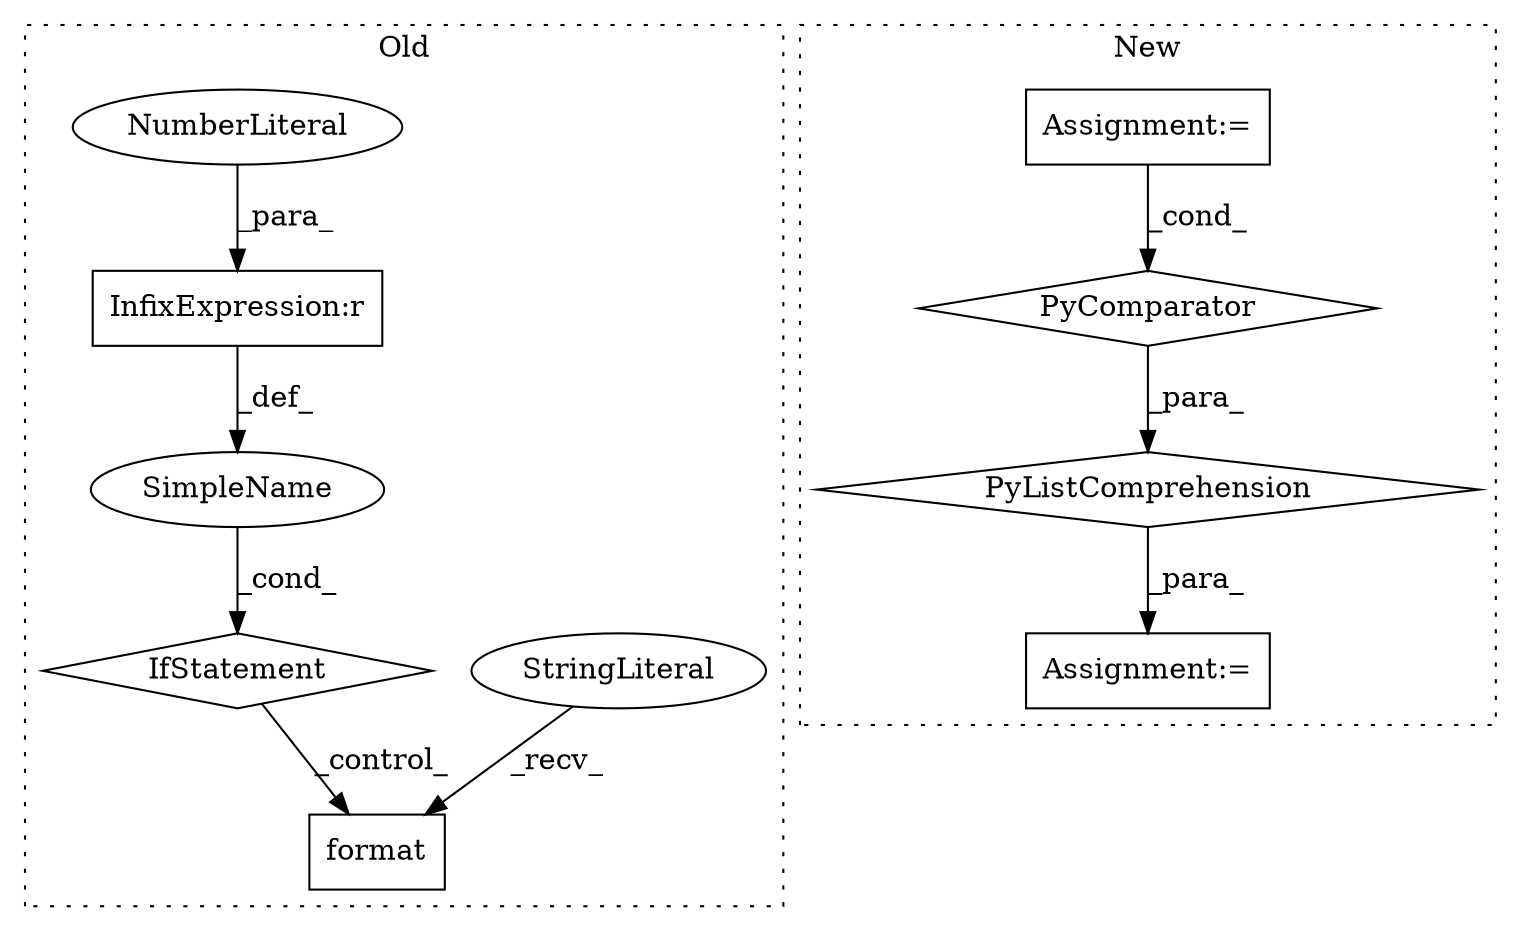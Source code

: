 digraph G {
subgraph cluster0 {
1 [label="format" a="32" s="9423,9441" l="7,1" shape="box"];
5 [label="StringLiteral" a="45" s="9412" l="10" shape="ellipse"];
7 [label="IfStatement" a="25" s="9174,9204" l="4,2" shape="diamond"];
8 [label="SimpleName" a="42" s="" l="" shape="ellipse"];
9 [label="InfixExpression:r" a="27" s="9199" l="4" shape="box"];
10 [label="NumberLiteral" a="34" s="9203" l="1" shape="ellipse"];
label = "Old";
style="dotted";
}
subgraph cluster1 {
2 [label="PyListComprehension" a="109" s="8968" l="107" shape="diamond"];
3 [label="PyComparator" a="113" s="8352" l="38" shape="diamond"];
4 [label="Assignment:=" a="7" s="8956" l="12" shape="box"];
6 [label="Assignment:=" a="7" s="8352" l="38" shape="box"];
label = "New";
style="dotted";
}
2 -> 4 [label="_para_"];
3 -> 2 [label="_para_"];
5 -> 1 [label="_recv_"];
6 -> 3 [label="_cond_"];
7 -> 1 [label="_control_"];
8 -> 7 [label="_cond_"];
9 -> 8 [label="_def_"];
10 -> 9 [label="_para_"];
}